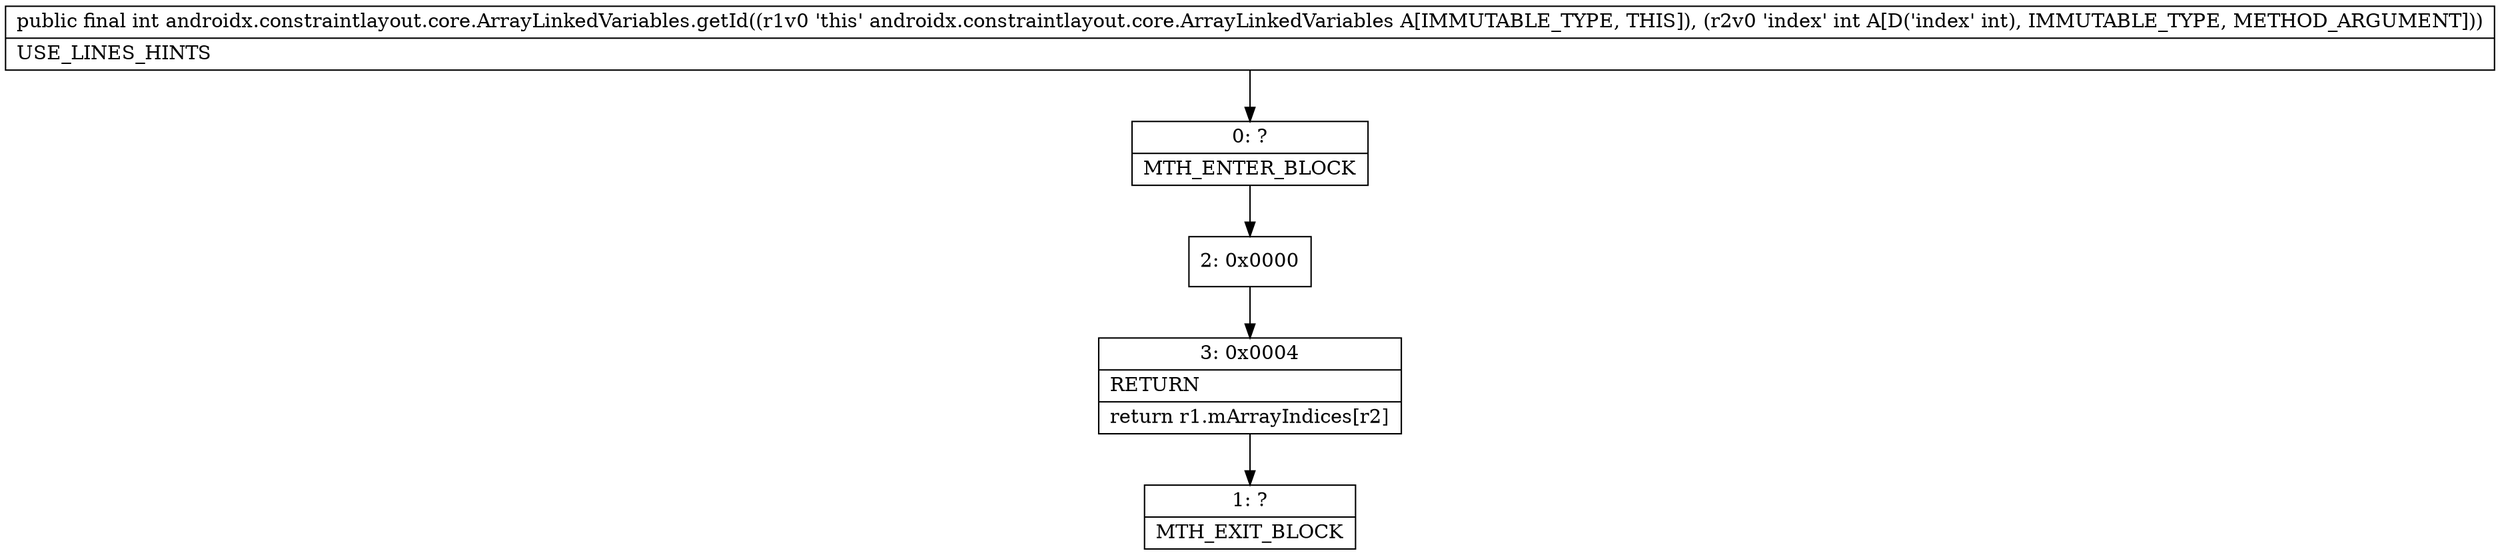 digraph "CFG forandroidx.constraintlayout.core.ArrayLinkedVariables.getId(I)I" {
Node_0 [shape=record,label="{0\:\ ?|MTH_ENTER_BLOCK\l}"];
Node_2 [shape=record,label="{2\:\ 0x0000}"];
Node_3 [shape=record,label="{3\:\ 0x0004|RETURN\l|return r1.mArrayIndices[r2]\l}"];
Node_1 [shape=record,label="{1\:\ ?|MTH_EXIT_BLOCK\l}"];
MethodNode[shape=record,label="{public final int androidx.constraintlayout.core.ArrayLinkedVariables.getId((r1v0 'this' androidx.constraintlayout.core.ArrayLinkedVariables A[IMMUTABLE_TYPE, THIS]), (r2v0 'index' int A[D('index' int), IMMUTABLE_TYPE, METHOD_ARGUMENT]))  | USE_LINES_HINTS\l}"];
MethodNode -> Node_0;Node_0 -> Node_2;
Node_2 -> Node_3;
Node_3 -> Node_1;
}


